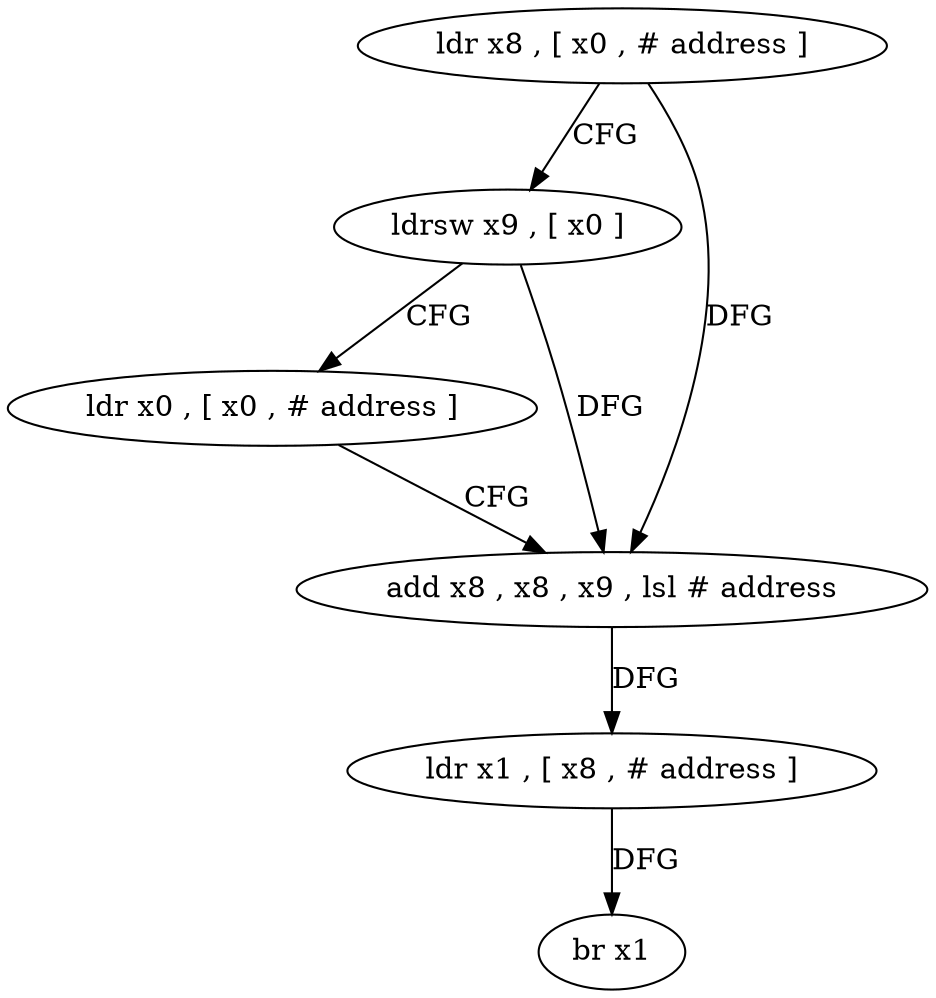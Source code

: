 digraph "func" {
"72644" [label = "ldr x8 , [ x0 , # address ]" ]
"72648" [label = "ldrsw x9 , [ x0 ]" ]
"72652" [label = "ldr x0 , [ x0 , # address ]" ]
"72656" [label = "add x8 , x8 , x9 , lsl # address" ]
"72660" [label = "ldr x1 , [ x8 , # address ]" ]
"72664" [label = "br x1" ]
"72644" -> "72648" [ label = "CFG" ]
"72644" -> "72656" [ label = "DFG" ]
"72648" -> "72652" [ label = "CFG" ]
"72648" -> "72656" [ label = "DFG" ]
"72652" -> "72656" [ label = "CFG" ]
"72656" -> "72660" [ label = "DFG" ]
"72660" -> "72664" [ label = "DFG" ]
}

